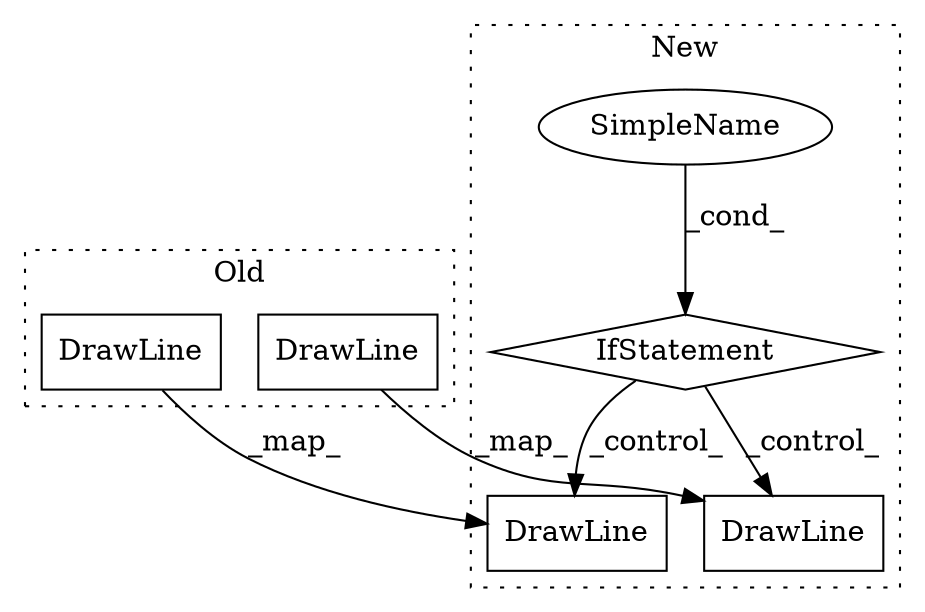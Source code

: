 digraph G {
subgraph cluster0 {
1 [label="DrawLine" a="32" s="4619,4657" l="9,1" shape="box"];
6 [label="DrawLine" a="32" s="4277,4313" l="9,1" shape="box"];
label = "Old";
style="dotted";
}
subgraph cluster1 {
2 [label="DrawLine" a="32" s="7174,7212" l="9,1" shape="box"];
3 [label="SimpleName" a="42" s="6798" l="33" shape="ellipse"];
4 [label="IfStatement" a="25" s="6794,6831" l="4,14" shape="diamond"];
5 [label="DrawLine" a="32" s="7053,7089" l="9,1" shape="box"];
label = "New";
style="dotted";
}
1 -> 2 [label="_map_"];
3 -> 4 [label="_cond_"];
4 -> 5 [label="_control_"];
4 -> 2 [label="_control_"];
6 -> 5 [label="_map_"];
}